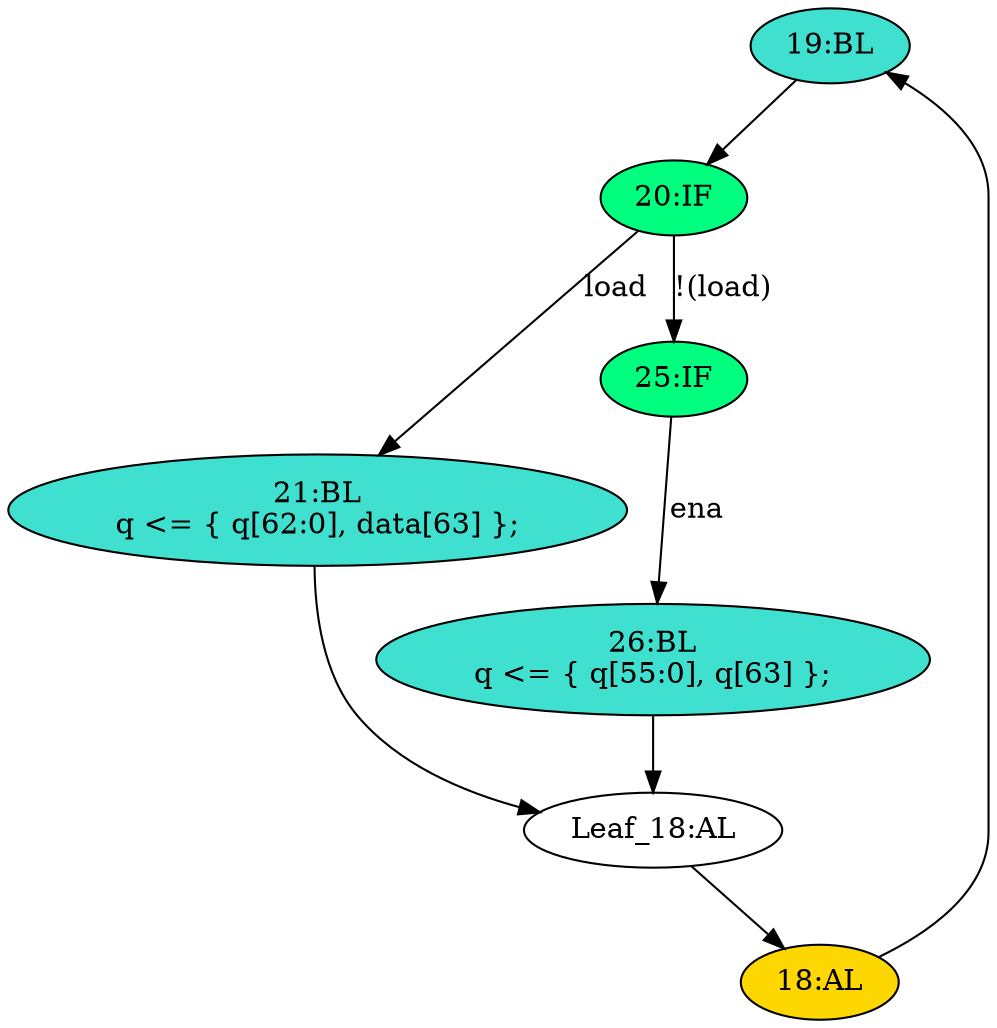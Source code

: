 strict digraph "compose( ,  )" {
	node [label="\N"];
	"19:BL"	[ast="<pyverilog.vparser.ast.Block object at 0x7f73ddab50d0>",
		fillcolor=turquoise,
		label="19:BL",
		statements="[]",
		style=filled,
		typ=Block];
	"20:IF"	[ast="<pyverilog.vparser.ast.IfStatement object at 0x7f73dd78e4d0>",
		fillcolor=springgreen,
		label="20:IF",
		statements="[]",
		style=filled,
		typ=IfStatement];
	"19:BL" -> "20:IF"	[cond="[]",
		lineno=None];
	"21:BL"	[ast="<pyverilog.vparser.ast.Block object at 0x7f73dd7f7090>",
		fillcolor=turquoise,
		label="21:BL
q <= { q[62:0], data[63] };",
		statements="[<pyverilog.vparser.ast.NonblockingSubstitution object at 0x7f73dd78ecd0>]",
		style=filled,
		typ=Block];
	"Leaf_18:AL"	[def_var="['q']",
		label="Leaf_18:AL"];
	"21:BL" -> "Leaf_18:AL"	[cond="[]",
		lineno=None];
	"18:AL"	[ast="<pyverilog.vparser.ast.Always object at 0x7f73dd7f71d0>",
		clk_sens=True,
		fillcolor=gold,
		label="18:AL",
		sens="['clk']",
		statements="[]",
		style=filled,
		typ=Always,
		use_var="['load', 'q', 'data', 'ena']"];
	"Leaf_18:AL" -> "18:AL";
	"26:BL"	[ast="<pyverilog.vparser.ast.Block object at 0x7f73dd7f1250>",
		fillcolor=turquoise,
		label="26:BL
q <= { q[55:0], q[63] };",
		statements="[<pyverilog.vparser.ast.NonblockingSubstitution object at 0x7f73dd7e6850>]",
		style=filled,
		typ=Block];
	"26:BL" -> "Leaf_18:AL"	[cond="[]",
		lineno=None];
	"20:IF" -> "21:BL"	[cond="['load']",
		label=load,
		lineno=20];
	"25:IF"	[ast="<pyverilog.vparser.ast.IfStatement object at 0x7f73dd7f1650>",
		fillcolor=springgreen,
		label="25:IF",
		statements="[]",
		style=filled,
		typ=IfStatement];
	"20:IF" -> "25:IF"	[cond="['load']",
		label="!(load)",
		lineno=20];
	"25:IF" -> "26:BL"	[cond="['ena']",
		label=ena,
		lineno=25];
	"18:AL" -> "19:BL"	[cond="[]",
		lineno=None];
}
